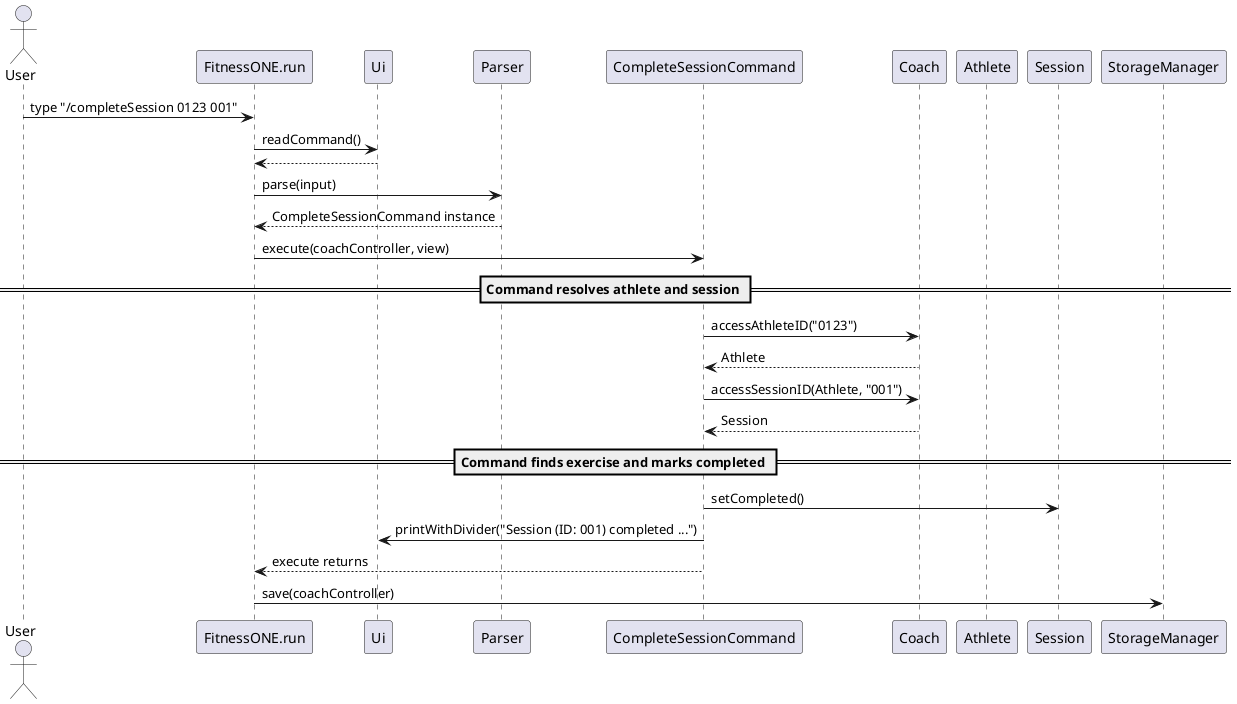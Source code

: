 @startuml
actor User
participant FitnessONE as "FitnessONE.run"
participant Ui as "Ui"
participant Parser as "Parser"
participant CompleteCmd as "CompleteSessionCommand"
participant Coach as "Coach"
participant Athlete as "Athlete"
participant Session as "Session"
participant Storage as "StorageManager"

User -> FitnessONE : type "/completeSession 0123 001"
FitnessONE -> Ui : readCommand()
Ui --> FitnessONE
FitnessONE -> Parser : parse(input)
Parser --> FitnessONE : CompleteSessionCommand instance
FitnessONE -> CompleteCmd : execute(coachController, view)

== Command resolves athlete and session ==
CompleteCmd -> Coach : accessAthleteID("0123")
Coach --> CompleteCmd : Athlete
CompleteCmd -> Coach : accessSessionID(Athlete, "001")
Coach --> CompleteCmd : Session

== Command finds exercise and marks completed ==
CompleteCmd -> Session : setCompleted()
CompleteCmd -> Ui : printWithDivider("Session (ID: 001) completed ...")

CompleteCmd --> FitnessONE : execute returns
FitnessONE -> Storage : save(coachController)

@enduml

